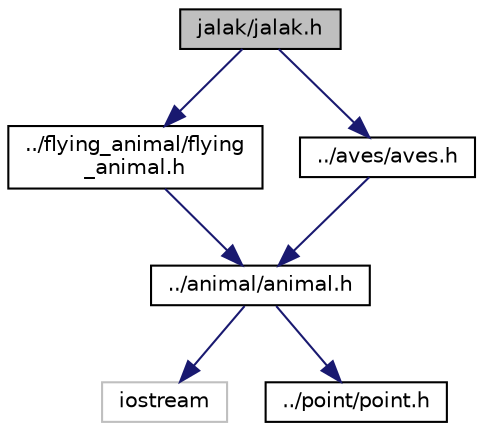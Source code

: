 digraph "jalak/jalak.h"
{
  edge [fontname="Helvetica",fontsize="10",labelfontname="Helvetica",labelfontsize="10"];
  node [fontname="Helvetica",fontsize="10",shape=record];
  Node1 [label="jalak/jalak.h",height=0.2,width=0.4,color="black", fillcolor="grey75", style="filled", fontcolor="black"];
  Node1 -> Node2 [color="midnightblue",fontsize="10",style="solid"];
  Node2 [label="../flying_animal/flying\l_animal.h",height=0.2,width=0.4,color="black", fillcolor="white", style="filled",URL="$flying__animal_8h.html"];
  Node2 -> Node3 [color="midnightblue",fontsize="10",style="solid"];
  Node3 [label="../animal/animal.h",height=0.2,width=0.4,color="black", fillcolor="white", style="filled",URL="$animal_8h.html"];
  Node3 -> Node4 [color="midnightblue",fontsize="10",style="solid"];
  Node4 [label="iostream",height=0.2,width=0.4,color="grey75", fillcolor="white", style="filled"];
  Node3 -> Node5 [color="midnightblue",fontsize="10",style="solid"];
  Node5 [label="../point/point.h",height=0.2,width=0.4,color="black", fillcolor="white", style="filled",URL="$point_8h.html"];
  Node1 -> Node6 [color="midnightblue",fontsize="10",style="solid"];
  Node6 [label="../aves/aves.h",height=0.2,width=0.4,color="black", fillcolor="white", style="filled",URL="$aves_8h.html"];
  Node6 -> Node3 [color="midnightblue",fontsize="10",style="solid"];
}

